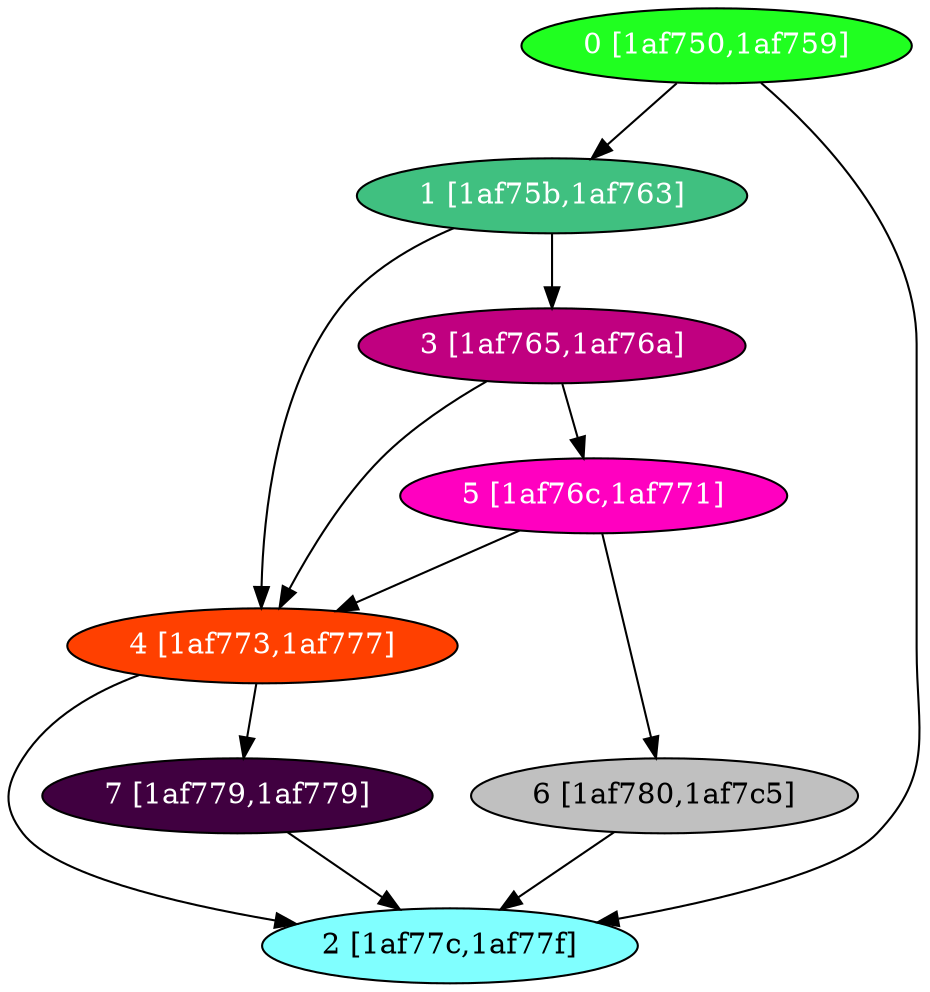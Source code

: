 diGraph libnss3{
	libnss3_0  [style=filled fillcolor="#20FF20" fontcolor="#ffffff" shape=oval label="0 [1af750,1af759]"]
	libnss3_1  [style=filled fillcolor="#40C080" fontcolor="#ffffff" shape=oval label="1 [1af75b,1af763]"]
	libnss3_2  [style=filled fillcolor="#80FFFF" fontcolor="#000000" shape=oval label="2 [1af77c,1af77f]"]
	libnss3_3  [style=filled fillcolor="#C00080" fontcolor="#ffffff" shape=oval label="3 [1af765,1af76a]"]
	libnss3_4  [style=filled fillcolor="#FF4000" fontcolor="#ffffff" shape=oval label="4 [1af773,1af777]"]
	libnss3_5  [style=filled fillcolor="#FF00C0" fontcolor="#ffffff" shape=oval label="5 [1af76c,1af771]"]
	libnss3_6  [style=filled fillcolor="#C0C0C0" fontcolor="#000000" shape=oval label="6 [1af780,1af7c5]"]
	libnss3_7  [style=filled fillcolor="#400040" fontcolor="#ffffff" shape=oval label="7 [1af779,1af779]"]

	libnss3_0 -> libnss3_1
	libnss3_0 -> libnss3_2
	libnss3_1 -> libnss3_3
	libnss3_1 -> libnss3_4
	libnss3_3 -> libnss3_4
	libnss3_3 -> libnss3_5
	libnss3_4 -> libnss3_2
	libnss3_4 -> libnss3_7
	libnss3_5 -> libnss3_4
	libnss3_5 -> libnss3_6
	libnss3_6 -> libnss3_2
	libnss3_7 -> libnss3_2
}